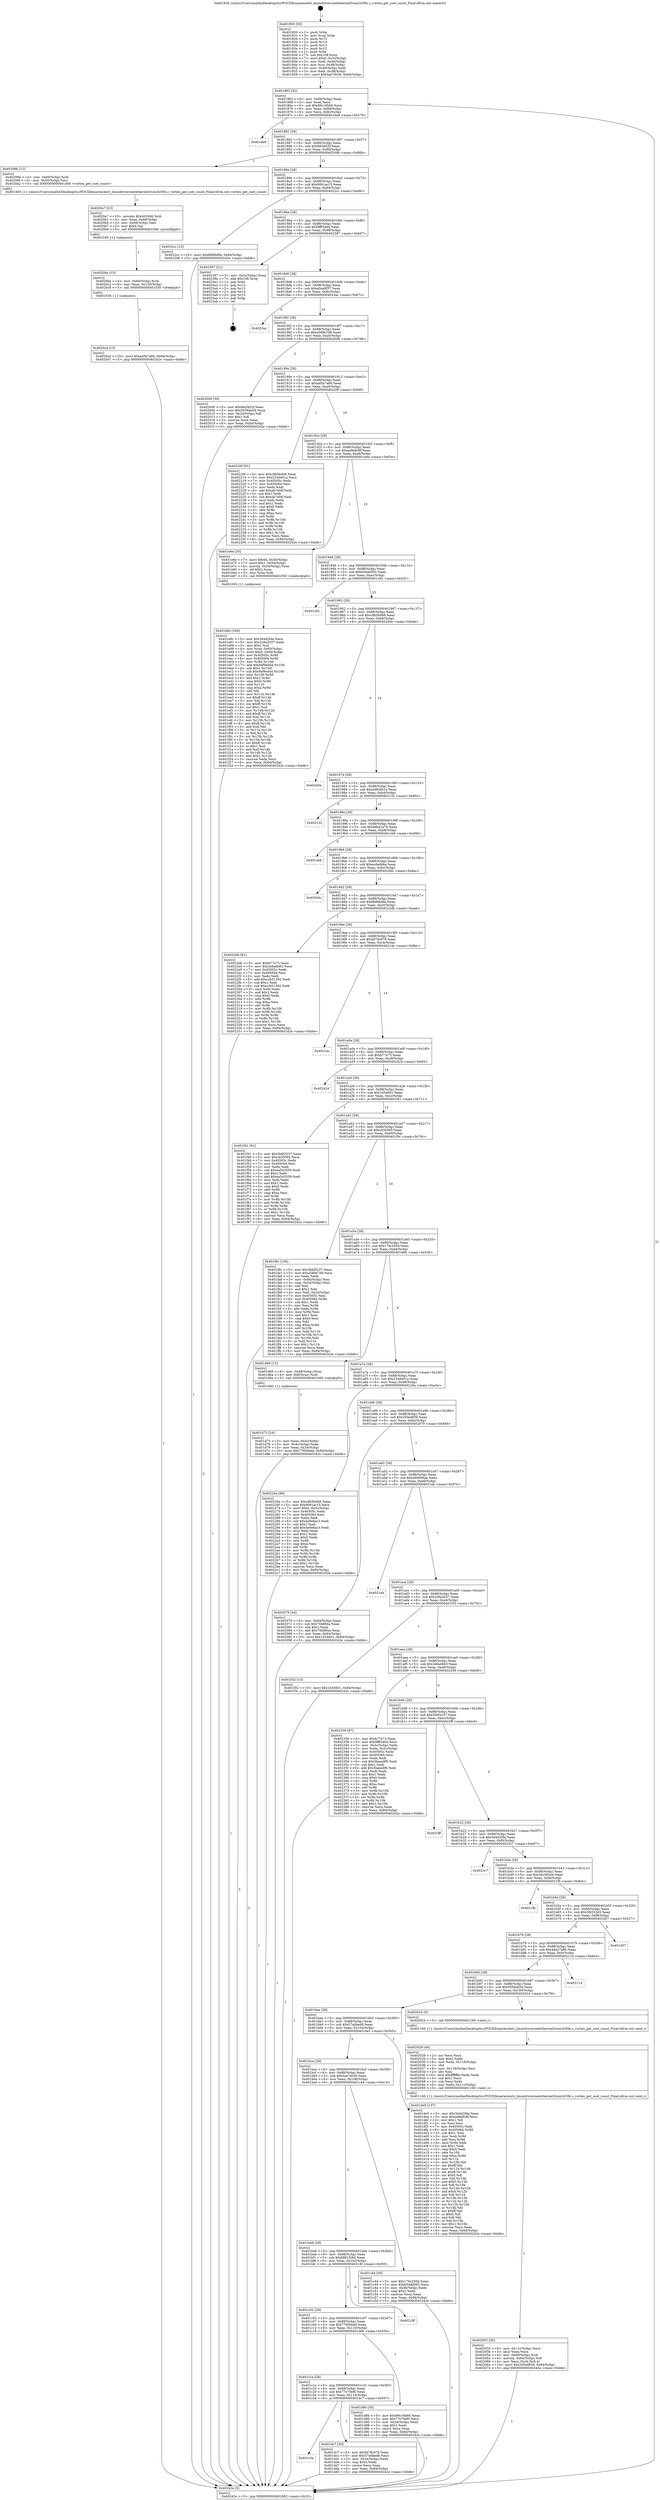digraph "0x401830" {
  label = "0x401830 (/mnt/c/Users/mathe/Desktop/tcc/POCII/binaries/extr_linuxdriversnetethernet3com3c59x.c_vortex_get_sset_count_Final-ollvm.out::main(0))"
  labelloc = "t"
  node[shape=record]

  Entry [label="",width=0.3,height=0.3,shape=circle,fillcolor=black,style=filled]
  "0x401862" [label="{
     0x401862 [32]\l
     | [instrs]\l
     &nbsp;&nbsp;0x401862 \<+6\>: mov -0x84(%rbp),%eax\l
     &nbsp;&nbsp;0x401868 \<+2\>: mov %eax,%ecx\l
     &nbsp;&nbsp;0x40186a \<+6\>: sub $0x89c16b66,%ecx\l
     &nbsp;&nbsp;0x401870 \<+6\>: mov %eax,-0x88(%rbp)\l
     &nbsp;&nbsp;0x401876 \<+6\>: mov %ecx,-0x8c(%rbp)\l
     &nbsp;&nbsp;0x40187c \<+6\>: je 0000000000401da9 \<main+0x579\>\l
  }"]
  "0x401da9" [label="{
     0x401da9\l
  }", style=dashed]
  "0x401882" [label="{
     0x401882 [28]\l
     | [instrs]\l
     &nbsp;&nbsp;0x401882 \<+5\>: jmp 0000000000401887 \<main+0x57\>\l
     &nbsp;&nbsp;0x401887 \<+6\>: mov -0x88(%rbp),%eax\l
     &nbsp;&nbsp;0x40188d \<+5\>: sub $0x8dcf452f,%eax\l
     &nbsp;&nbsp;0x401892 \<+6\>: mov %eax,-0x90(%rbp)\l
     &nbsp;&nbsp;0x401898 \<+6\>: je 000000000040209b \<main+0x86b\>\l
  }"]
  Exit [label="",width=0.3,height=0.3,shape=circle,fillcolor=black,style=filled,peripheries=2]
  "0x40209b" [label="{
     0x40209b [12]\l
     | [instrs]\l
     &nbsp;&nbsp;0x40209b \<+4\>: mov -0x60(%rbp),%rdi\l
     &nbsp;&nbsp;0x40209f \<+3\>: mov -0x50(%rbp),%esi\l
     &nbsp;&nbsp;0x4020a2 \<+5\>: call 0000000000401400 \<vortex_get_sset_count\>\l
     | [calls]\l
     &nbsp;&nbsp;0x401400 \{1\} (/mnt/c/Users/mathe/Desktop/tcc/POCII/binaries/extr_linuxdriversnetethernet3com3c59x.c_vortex_get_sset_count_Final-ollvm.out::vortex_get_sset_count)\l
  }"]
  "0x40189e" [label="{
     0x40189e [28]\l
     | [instrs]\l
     &nbsp;&nbsp;0x40189e \<+5\>: jmp 00000000004018a3 \<main+0x73\>\l
     &nbsp;&nbsp;0x4018a3 \<+6\>: mov -0x88(%rbp),%eax\l
     &nbsp;&nbsp;0x4018a9 \<+5\>: sub $0x9091ac15,%eax\l
     &nbsp;&nbsp;0x4018ae \<+6\>: mov %eax,-0x94(%rbp)\l
     &nbsp;&nbsp;0x4018b4 \<+6\>: je 00000000004022cc \<main+0xa9c\>\l
  }"]
  "0x4020cd" [label="{
     0x4020cd [15]\l
     | [instrs]\l
     &nbsp;&nbsp;0x4020cd \<+10\>: movl $0xad5b7a60,-0x84(%rbp)\l
     &nbsp;&nbsp;0x4020d7 \<+5\>: jmp 000000000040242e \<main+0xbfe\>\l
  }"]
  "0x4022cc" [label="{
     0x4022cc [15]\l
     | [instrs]\l
     &nbsp;&nbsp;0x4022cc \<+10\>: movl $0xfb88b8fa,-0x84(%rbp)\l
     &nbsp;&nbsp;0x4022d6 \<+5\>: jmp 000000000040242e \<main+0xbfe\>\l
  }"]
  "0x4018ba" [label="{
     0x4018ba [28]\l
     | [instrs]\l
     &nbsp;&nbsp;0x4018ba \<+5\>: jmp 00000000004018bf \<main+0x8f\>\l
     &nbsp;&nbsp;0x4018bf \<+6\>: mov -0x88(%rbp),%eax\l
     &nbsp;&nbsp;0x4018c5 \<+5\>: sub $0x9fff3494,%eax\l
     &nbsp;&nbsp;0x4018ca \<+6\>: mov %eax,-0x98(%rbp)\l
     &nbsp;&nbsp;0x4018d0 \<+6\>: je 0000000000402397 \<main+0xb67\>\l
  }"]
  "0x4020be" [label="{
     0x4020be [15]\l
     | [instrs]\l
     &nbsp;&nbsp;0x4020be \<+4\>: mov -0x60(%rbp),%rdi\l
     &nbsp;&nbsp;0x4020c2 \<+6\>: mov %eax,-0x120(%rbp)\l
     &nbsp;&nbsp;0x4020c8 \<+5\>: call 0000000000401030 \<free@plt\>\l
     | [calls]\l
     &nbsp;&nbsp;0x401030 \{1\} (unknown)\l
  }"]
  "0x402397" [label="{
     0x402397 [21]\l
     | [instrs]\l
     &nbsp;&nbsp;0x402397 \<+3\>: mov -0x2c(%rbp),%eax\l
     &nbsp;&nbsp;0x40239a \<+7\>: add $0x108,%rsp\l
     &nbsp;&nbsp;0x4023a1 \<+1\>: pop %rbx\l
     &nbsp;&nbsp;0x4023a2 \<+2\>: pop %r12\l
     &nbsp;&nbsp;0x4023a4 \<+2\>: pop %r13\l
     &nbsp;&nbsp;0x4023a6 \<+2\>: pop %r14\l
     &nbsp;&nbsp;0x4023a8 \<+2\>: pop %r15\l
     &nbsp;&nbsp;0x4023aa \<+1\>: pop %rbp\l
     &nbsp;&nbsp;0x4023ab \<+1\>: ret\l
  }"]
  "0x4018d6" [label="{
     0x4018d6 [28]\l
     | [instrs]\l
     &nbsp;&nbsp;0x4018d6 \<+5\>: jmp 00000000004018db \<main+0xab\>\l
     &nbsp;&nbsp;0x4018db \<+6\>: mov -0x88(%rbp),%eax\l
     &nbsp;&nbsp;0x4018e1 \<+5\>: sub $0xa0aa9f37,%eax\l
     &nbsp;&nbsp;0x4018e6 \<+6\>: mov %eax,-0x9c(%rbp)\l
     &nbsp;&nbsp;0x4018ec \<+6\>: je 00000000004023ac \<main+0xb7c\>\l
  }"]
  "0x4020a7" [label="{
     0x4020a7 [23]\l
     | [instrs]\l
     &nbsp;&nbsp;0x4020a7 \<+10\>: movabs $0x4030d6,%rdi\l
     &nbsp;&nbsp;0x4020b1 \<+3\>: mov %eax,-0x68(%rbp)\l
     &nbsp;&nbsp;0x4020b4 \<+3\>: mov -0x68(%rbp),%esi\l
     &nbsp;&nbsp;0x4020b7 \<+2\>: mov $0x0,%al\l
     &nbsp;&nbsp;0x4020b9 \<+5\>: call 0000000000401040 \<printf@plt\>\l
     | [calls]\l
     &nbsp;&nbsp;0x401040 \{1\} (unknown)\l
  }"]
  "0x4023ac" [label="{
     0x4023ac\l
  }", style=dashed]
  "0x4018f2" [label="{
     0x4018f2 [28]\l
     | [instrs]\l
     &nbsp;&nbsp;0x4018f2 \<+5\>: jmp 00000000004018f7 \<main+0xc7\>\l
     &nbsp;&nbsp;0x4018f7 \<+6\>: mov -0x88(%rbp),%eax\l
     &nbsp;&nbsp;0x4018fd \<+5\>: sub $0xa589e7d8,%eax\l
     &nbsp;&nbsp;0x401902 \<+6\>: mov %eax,-0xa0(%rbp)\l
     &nbsp;&nbsp;0x401908 \<+6\>: je 0000000000402006 \<main+0x7d6\>\l
  }"]
  "0x402055" [label="{
     0x402055 [36]\l
     | [instrs]\l
     &nbsp;&nbsp;0x402055 \<+6\>: mov -0x11c(%rbp),%ecx\l
     &nbsp;&nbsp;0x40205b \<+3\>: imul %eax,%ecx\l
     &nbsp;&nbsp;0x40205e \<+4\>: mov -0x60(%rbp),%rdi\l
     &nbsp;&nbsp;0x402062 \<+4\>: movslq -0x64(%rbp),%r8\l
     &nbsp;&nbsp;0x402066 \<+4\>: mov %ecx,(%rdi,%r8,4)\l
     &nbsp;&nbsp;0x40206a \<+10\>: movl $0x250ed839,-0x84(%rbp)\l
     &nbsp;&nbsp;0x402074 \<+5\>: jmp 000000000040242e \<main+0xbfe\>\l
  }"]
  "0x402006" [label="{
     0x402006 [30]\l
     | [instrs]\l
     &nbsp;&nbsp;0x402006 \<+5\>: mov $0x8dcf452f,%eax\l
     &nbsp;&nbsp;0x40200b \<+5\>: mov $0x5056ab54,%ecx\l
     &nbsp;&nbsp;0x402010 \<+3\>: mov -0x2d(%rbp),%dl\l
     &nbsp;&nbsp;0x402013 \<+3\>: test $0x1,%dl\l
     &nbsp;&nbsp;0x402016 \<+3\>: cmovne %ecx,%eax\l
     &nbsp;&nbsp;0x402019 \<+6\>: mov %eax,-0x84(%rbp)\l
     &nbsp;&nbsp;0x40201f \<+5\>: jmp 000000000040242e \<main+0xbfe\>\l
  }"]
  "0x40190e" [label="{
     0x40190e [28]\l
     | [instrs]\l
     &nbsp;&nbsp;0x40190e \<+5\>: jmp 0000000000401913 \<main+0xe3\>\l
     &nbsp;&nbsp;0x401913 \<+6\>: mov -0x88(%rbp),%eax\l
     &nbsp;&nbsp;0x401919 \<+5\>: sub $0xad5b7a60,%eax\l
     &nbsp;&nbsp;0x40191e \<+6\>: mov %eax,-0xa4(%rbp)\l
     &nbsp;&nbsp;0x401924 \<+6\>: je 000000000040220f \<main+0x9df\>\l
  }"]
  "0x402029" [label="{
     0x402029 [44]\l
     | [instrs]\l
     &nbsp;&nbsp;0x402029 \<+2\>: xor %ecx,%ecx\l
     &nbsp;&nbsp;0x40202b \<+5\>: mov $0x2,%edx\l
     &nbsp;&nbsp;0x402030 \<+6\>: mov %edx,-0x118(%rbp)\l
     &nbsp;&nbsp;0x402036 \<+1\>: cltd\l
     &nbsp;&nbsp;0x402037 \<+6\>: mov -0x118(%rbp),%esi\l
     &nbsp;&nbsp;0x40203d \<+2\>: idiv %esi\l
     &nbsp;&nbsp;0x40203f \<+6\>: imul $0xfffffffe,%edx,%edx\l
     &nbsp;&nbsp;0x402045 \<+3\>: sub $0x1,%ecx\l
     &nbsp;&nbsp;0x402048 \<+2\>: sub %ecx,%edx\l
     &nbsp;&nbsp;0x40204a \<+6\>: mov %edx,-0x11c(%rbp)\l
     &nbsp;&nbsp;0x402050 \<+5\>: call 0000000000401160 \<next_i\>\l
     | [calls]\l
     &nbsp;&nbsp;0x401160 \{1\} (/mnt/c/Users/mathe/Desktop/tcc/POCII/binaries/extr_linuxdriversnetethernet3com3c59x.c_vortex_get_sset_count_Final-ollvm.out::next_i)\l
  }"]
  "0x40220f" [label="{
     0x40220f [91]\l
     | [instrs]\l
     &nbsp;&nbsp;0x40220f \<+5\>: mov $0xc8b5b4b6,%eax\l
     &nbsp;&nbsp;0x402214 \<+5\>: mov $0x233d401a,%ecx\l
     &nbsp;&nbsp;0x402219 \<+7\>: mov 0x40505c,%edx\l
     &nbsp;&nbsp;0x402220 \<+7\>: mov 0x405064,%esi\l
     &nbsp;&nbsp;0x402227 \<+2\>: mov %edx,%edi\l
     &nbsp;&nbsp;0x402229 \<+6\>: add $0xab74f4f,%edi\l
     &nbsp;&nbsp;0x40222f \<+3\>: sub $0x1,%edi\l
     &nbsp;&nbsp;0x402232 \<+6\>: sub $0xab74f4f,%edi\l
     &nbsp;&nbsp;0x402238 \<+3\>: imul %edi,%edx\l
     &nbsp;&nbsp;0x40223b \<+3\>: and $0x1,%edx\l
     &nbsp;&nbsp;0x40223e \<+3\>: cmp $0x0,%edx\l
     &nbsp;&nbsp;0x402241 \<+4\>: sete %r8b\l
     &nbsp;&nbsp;0x402245 \<+3\>: cmp $0xa,%esi\l
     &nbsp;&nbsp;0x402248 \<+4\>: setl %r9b\l
     &nbsp;&nbsp;0x40224c \<+3\>: mov %r8b,%r10b\l
     &nbsp;&nbsp;0x40224f \<+3\>: and %r9b,%r10b\l
     &nbsp;&nbsp;0x402252 \<+3\>: xor %r9b,%r8b\l
     &nbsp;&nbsp;0x402255 \<+3\>: or %r8b,%r10b\l
     &nbsp;&nbsp;0x402258 \<+4\>: test $0x1,%r10b\l
     &nbsp;&nbsp;0x40225c \<+3\>: cmovne %ecx,%eax\l
     &nbsp;&nbsp;0x40225f \<+6\>: mov %eax,-0x84(%rbp)\l
     &nbsp;&nbsp;0x402265 \<+5\>: jmp 000000000040242e \<main+0xbfe\>\l
  }"]
  "0x40192a" [label="{
     0x40192a [28]\l
     | [instrs]\l
     &nbsp;&nbsp;0x40192a \<+5\>: jmp 000000000040192f \<main+0xff\>\l
     &nbsp;&nbsp;0x40192f \<+6\>: mov -0x88(%rbp),%eax\l
     &nbsp;&nbsp;0x401935 \<+5\>: sub $0xae8e8c9f,%eax\l
     &nbsp;&nbsp;0x40193a \<+6\>: mov %eax,-0xa8(%rbp)\l
     &nbsp;&nbsp;0x401940 \<+6\>: je 0000000000401e6e \<main+0x63e\>\l
  }"]
  "0x401e8c" [label="{
     0x401e8c [166]\l
     | [instrs]\l
     &nbsp;&nbsp;0x401e8c \<+5\>: mov $0x3d4d2fda,%ecx\l
     &nbsp;&nbsp;0x401e91 \<+5\>: mov $0x2c8a2037,%edx\l
     &nbsp;&nbsp;0x401e96 \<+3\>: mov $0x1,%sil\l
     &nbsp;&nbsp;0x401e99 \<+4\>: mov %rax,-0x60(%rbp)\l
     &nbsp;&nbsp;0x401e9d \<+7\>: movl $0x0,-0x64(%rbp)\l
     &nbsp;&nbsp;0x401ea4 \<+8\>: mov 0x40505c,%r8d\l
     &nbsp;&nbsp;0x401eac \<+8\>: mov 0x405064,%r9d\l
     &nbsp;&nbsp;0x401eb4 \<+3\>: mov %r8d,%r10d\l
     &nbsp;&nbsp;0x401eb7 \<+7\>: add $0x9af9ed4d,%r10d\l
     &nbsp;&nbsp;0x401ebe \<+4\>: sub $0x1,%r10d\l
     &nbsp;&nbsp;0x401ec2 \<+7\>: sub $0x9af9ed4d,%r10d\l
     &nbsp;&nbsp;0x401ec9 \<+4\>: imul %r10d,%r8d\l
     &nbsp;&nbsp;0x401ecd \<+4\>: and $0x1,%r8d\l
     &nbsp;&nbsp;0x401ed1 \<+4\>: cmp $0x0,%r8d\l
     &nbsp;&nbsp;0x401ed5 \<+4\>: sete %r11b\l
     &nbsp;&nbsp;0x401ed9 \<+4\>: cmp $0xa,%r9d\l
     &nbsp;&nbsp;0x401edd \<+3\>: setl %bl\l
     &nbsp;&nbsp;0x401ee0 \<+3\>: mov %r11b,%r14b\l
     &nbsp;&nbsp;0x401ee3 \<+4\>: xor $0xff,%r14b\l
     &nbsp;&nbsp;0x401ee7 \<+3\>: mov %bl,%r15b\l
     &nbsp;&nbsp;0x401eea \<+4\>: xor $0xff,%r15b\l
     &nbsp;&nbsp;0x401eee \<+4\>: xor $0x1,%sil\l
     &nbsp;&nbsp;0x401ef2 \<+3\>: mov %r14b,%r12b\l
     &nbsp;&nbsp;0x401ef5 \<+4\>: and $0xff,%r12b\l
     &nbsp;&nbsp;0x401ef9 \<+3\>: and %sil,%r11b\l
     &nbsp;&nbsp;0x401efc \<+3\>: mov %r15b,%r13b\l
     &nbsp;&nbsp;0x401eff \<+4\>: and $0xff,%r13b\l
     &nbsp;&nbsp;0x401f03 \<+3\>: and %sil,%bl\l
     &nbsp;&nbsp;0x401f06 \<+3\>: or %r11b,%r12b\l
     &nbsp;&nbsp;0x401f09 \<+3\>: or %bl,%r13b\l
     &nbsp;&nbsp;0x401f0c \<+3\>: xor %r13b,%r12b\l
     &nbsp;&nbsp;0x401f0f \<+3\>: or %r15b,%r14b\l
     &nbsp;&nbsp;0x401f12 \<+4\>: xor $0xff,%r14b\l
     &nbsp;&nbsp;0x401f16 \<+4\>: or $0x1,%sil\l
     &nbsp;&nbsp;0x401f1a \<+3\>: and %sil,%r14b\l
     &nbsp;&nbsp;0x401f1d \<+3\>: or %r14b,%r12b\l
     &nbsp;&nbsp;0x401f20 \<+4\>: test $0x1,%r12b\l
     &nbsp;&nbsp;0x401f24 \<+3\>: cmovne %edx,%ecx\l
     &nbsp;&nbsp;0x401f27 \<+6\>: mov %ecx,-0x84(%rbp)\l
     &nbsp;&nbsp;0x401f2d \<+5\>: jmp 000000000040242e \<main+0xbfe\>\l
  }"]
  "0x401e6e" [label="{
     0x401e6e [30]\l
     | [instrs]\l
     &nbsp;&nbsp;0x401e6e \<+7\>: movl $0x64,-0x50(%rbp)\l
     &nbsp;&nbsp;0x401e75 \<+7\>: movl $0x1,-0x54(%rbp)\l
     &nbsp;&nbsp;0x401e7c \<+4\>: movslq -0x54(%rbp),%rax\l
     &nbsp;&nbsp;0x401e80 \<+4\>: shl $0x2,%rax\l
     &nbsp;&nbsp;0x401e84 \<+3\>: mov %rax,%rdi\l
     &nbsp;&nbsp;0x401e87 \<+5\>: call 0000000000401050 \<malloc@plt\>\l
     | [calls]\l
     &nbsp;&nbsp;0x401050 \{1\} (unknown)\l
  }"]
  "0x401946" [label="{
     0x401946 [28]\l
     | [instrs]\l
     &nbsp;&nbsp;0x401946 \<+5\>: jmp 000000000040194b \<main+0x11b\>\l
     &nbsp;&nbsp;0x40194b \<+6\>: mov -0x88(%rbp),%eax\l
     &nbsp;&nbsp;0x401951 \<+5\>: sub $0xb54dd502,%eax\l
     &nbsp;&nbsp;0x401956 \<+6\>: mov %eax,-0xac(%rbp)\l
     &nbsp;&nbsp;0x40195c \<+6\>: je 0000000000401c62 \<main+0x432\>\l
  }"]
  "0x401c3a" [label="{
     0x401c3a\l
  }", style=dashed]
  "0x401c62" [label="{
     0x401c62\l
  }", style=dashed]
  "0x401962" [label="{
     0x401962 [28]\l
     | [instrs]\l
     &nbsp;&nbsp;0x401962 \<+5\>: jmp 0000000000401967 \<main+0x137\>\l
     &nbsp;&nbsp;0x401967 \<+6\>: mov -0x88(%rbp),%eax\l
     &nbsp;&nbsp;0x40196d \<+5\>: sub $0xc8b5b4b6,%eax\l
     &nbsp;&nbsp;0x401972 \<+6\>: mov %eax,-0xb0(%rbp)\l
     &nbsp;&nbsp;0x401978 \<+6\>: je 000000000040240e \<main+0xbde\>\l
  }"]
  "0x401dc7" [label="{
     0x401dc7 [30]\l
     | [instrs]\l
     &nbsp;&nbsp;0x401dc7 \<+5\>: mov $0xfd78c979,%eax\l
     &nbsp;&nbsp;0x401dcc \<+5\>: mov $0x57a0bed6,%ecx\l
     &nbsp;&nbsp;0x401dd1 \<+3\>: mov -0x34(%rbp),%edx\l
     &nbsp;&nbsp;0x401dd4 \<+3\>: cmp $0x0,%edx\l
     &nbsp;&nbsp;0x401dd7 \<+3\>: cmove %ecx,%eax\l
     &nbsp;&nbsp;0x401dda \<+6\>: mov %eax,-0x84(%rbp)\l
     &nbsp;&nbsp;0x401de0 \<+5\>: jmp 000000000040242e \<main+0xbfe\>\l
  }"]
  "0x40240e" [label="{
     0x40240e\l
  }", style=dashed]
  "0x40197e" [label="{
     0x40197e [28]\l
     | [instrs]\l
     &nbsp;&nbsp;0x40197e \<+5\>: jmp 0000000000401983 \<main+0x153\>\l
     &nbsp;&nbsp;0x401983 \<+6\>: mov -0x88(%rbp),%eax\l
     &nbsp;&nbsp;0x401989 \<+5\>: sub $0xd48c8b1e,%eax\l
     &nbsp;&nbsp;0x40198e \<+6\>: mov %eax,-0xb4(%rbp)\l
     &nbsp;&nbsp;0x401994 \<+6\>: je 0000000000402132 \<main+0x902\>\l
  }"]
  "0x401c1e" [label="{
     0x401c1e [28]\l
     | [instrs]\l
     &nbsp;&nbsp;0x401c1e \<+5\>: jmp 0000000000401c23 \<main+0x3f3\>\l
     &nbsp;&nbsp;0x401c23 \<+6\>: mov -0x88(%rbp),%eax\l
     &nbsp;&nbsp;0x401c29 \<+5\>: sub $0x77e70ef0,%eax\l
     &nbsp;&nbsp;0x401c2e \<+6\>: mov %eax,-0x114(%rbp)\l
     &nbsp;&nbsp;0x401c34 \<+6\>: je 0000000000401dc7 \<main+0x597\>\l
  }"]
  "0x402132" [label="{
     0x402132\l
  }", style=dashed]
  "0x40199a" [label="{
     0x40199a [28]\l
     | [instrs]\l
     &nbsp;&nbsp;0x40199a \<+5\>: jmp 000000000040199f \<main+0x16f\>\l
     &nbsp;&nbsp;0x40199f \<+6\>: mov -0x88(%rbp),%eax\l
     &nbsp;&nbsp;0x4019a5 \<+5\>: sub $0xe9ba1a76,%eax\l
     &nbsp;&nbsp;0x4019aa \<+6\>: mov %eax,-0xb8(%rbp)\l
     &nbsp;&nbsp;0x4019b0 \<+6\>: je 0000000000401cb8 \<main+0x488\>\l
  }"]
  "0x401d8b" [label="{
     0x401d8b [30]\l
     | [instrs]\l
     &nbsp;&nbsp;0x401d8b \<+5\>: mov $0x89c16b66,%eax\l
     &nbsp;&nbsp;0x401d90 \<+5\>: mov $0x77e70ef0,%ecx\l
     &nbsp;&nbsp;0x401d95 \<+3\>: mov -0x34(%rbp),%edx\l
     &nbsp;&nbsp;0x401d98 \<+3\>: cmp $0x1,%edx\l
     &nbsp;&nbsp;0x401d9b \<+3\>: cmovl %ecx,%eax\l
     &nbsp;&nbsp;0x401d9e \<+6\>: mov %eax,-0x84(%rbp)\l
     &nbsp;&nbsp;0x401da4 \<+5\>: jmp 000000000040242e \<main+0xbfe\>\l
  }"]
  "0x401cb8" [label="{
     0x401cb8\l
  }", style=dashed]
  "0x4019b6" [label="{
     0x4019b6 [28]\l
     | [instrs]\l
     &nbsp;&nbsp;0x4019b6 \<+5\>: jmp 00000000004019bb \<main+0x18b\>\l
     &nbsp;&nbsp;0x4019bb \<+6\>: mov -0x88(%rbp),%eax\l
     &nbsp;&nbsp;0x4019c1 \<+5\>: sub $0xecdedb6a,%eax\l
     &nbsp;&nbsp;0x4019c6 \<+6\>: mov %eax,-0xbc(%rbp)\l
     &nbsp;&nbsp;0x4019cc \<+6\>: je 00000000004020dc \<main+0x8ac\>\l
  }"]
  "0x401c02" [label="{
     0x401c02 [28]\l
     | [instrs]\l
     &nbsp;&nbsp;0x401c02 \<+5\>: jmp 0000000000401c07 \<main+0x3d7\>\l
     &nbsp;&nbsp;0x401c07 \<+6\>: mov -0x88(%rbp),%eax\l
     &nbsp;&nbsp;0x401c0d \<+5\>: sub $0x7790bbed,%eax\l
     &nbsp;&nbsp;0x401c12 \<+6\>: mov %eax,-0x110(%rbp)\l
     &nbsp;&nbsp;0x401c18 \<+6\>: je 0000000000401d8b \<main+0x55b\>\l
  }"]
  "0x4020dc" [label="{
     0x4020dc\l
  }", style=dashed]
  "0x4019d2" [label="{
     0x4019d2 [28]\l
     | [instrs]\l
     &nbsp;&nbsp;0x4019d2 \<+5\>: jmp 00000000004019d7 \<main+0x1a7\>\l
     &nbsp;&nbsp;0x4019d7 \<+6\>: mov -0x88(%rbp),%eax\l
     &nbsp;&nbsp;0x4019dd \<+5\>: sub $0xfb88b8fa,%eax\l
     &nbsp;&nbsp;0x4019e2 \<+6\>: mov %eax,-0xc0(%rbp)\l
     &nbsp;&nbsp;0x4019e8 \<+6\>: je 00000000004022db \<main+0xaab\>\l
  }"]
  "0x40218f" [label="{
     0x40218f\l
  }", style=dashed]
  "0x4022db" [label="{
     0x4022db [91]\l
     | [instrs]\l
     &nbsp;&nbsp;0x4022db \<+5\>: mov $0xb77e73,%eax\l
     &nbsp;&nbsp;0x4022e0 \<+5\>: mov $0x2e8adb63,%ecx\l
     &nbsp;&nbsp;0x4022e5 \<+7\>: mov 0x40505c,%edx\l
     &nbsp;&nbsp;0x4022ec \<+7\>: mov 0x405064,%esi\l
     &nbsp;&nbsp;0x4022f3 \<+2\>: mov %edx,%edi\l
     &nbsp;&nbsp;0x4022f5 \<+6\>: add $0xccb51392,%edi\l
     &nbsp;&nbsp;0x4022fb \<+3\>: sub $0x1,%edi\l
     &nbsp;&nbsp;0x4022fe \<+6\>: sub $0xccb51392,%edi\l
     &nbsp;&nbsp;0x402304 \<+3\>: imul %edi,%edx\l
     &nbsp;&nbsp;0x402307 \<+3\>: and $0x1,%edx\l
     &nbsp;&nbsp;0x40230a \<+3\>: cmp $0x0,%edx\l
     &nbsp;&nbsp;0x40230d \<+4\>: sete %r8b\l
     &nbsp;&nbsp;0x402311 \<+3\>: cmp $0xa,%esi\l
     &nbsp;&nbsp;0x402314 \<+4\>: setl %r9b\l
     &nbsp;&nbsp;0x402318 \<+3\>: mov %r8b,%r10b\l
     &nbsp;&nbsp;0x40231b \<+3\>: and %r9b,%r10b\l
     &nbsp;&nbsp;0x40231e \<+3\>: xor %r9b,%r8b\l
     &nbsp;&nbsp;0x402321 \<+3\>: or %r8b,%r10b\l
     &nbsp;&nbsp;0x402324 \<+4\>: test $0x1,%r10b\l
     &nbsp;&nbsp;0x402328 \<+3\>: cmovne %ecx,%eax\l
     &nbsp;&nbsp;0x40232b \<+6\>: mov %eax,-0x84(%rbp)\l
     &nbsp;&nbsp;0x402331 \<+5\>: jmp 000000000040242e \<main+0xbfe\>\l
  }"]
  "0x4019ee" [label="{
     0x4019ee [28]\l
     | [instrs]\l
     &nbsp;&nbsp;0x4019ee \<+5\>: jmp 00000000004019f3 \<main+0x1c3\>\l
     &nbsp;&nbsp;0x4019f3 \<+6\>: mov -0x88(%rbp),%eax\l
     &nbsp;&nbsp;0x4019f9 \<+5\>: sub $0xfd78c979,%eax\l
     &nbsp;&nbsp;0x4019fe \<+6\>: mov %eax,-0xc4(%rbp)\l
     &nbsp;&nbsp;0x401a04 \<+6\>: je 00000000004021ec \<main+0x9bc\>\l
  }"]
  "0x401d73" [label="{
     0x401d73 [24]\l
     | [instrs]\l
     &nbsp;&nbsp;0x401d73 \<+3\>: mov %eax,-0x4c(%rbp)\l
     &nbsp;&nbsp;0x401d76 \<+3\>: mov -0x4c(%rbp),%eax\l
     &nbsp;&nbsp;0x401d79 \<+3\>: mov %eax,-0x34(%rbp)\l
     &nbsp;&nbsp;0x401d7c \<+10\>: movl $0x7790bbed,-0x84(%rbp)\l
     &nbsp;&nbsp;0x401d86 \<+5\>: jmp 000000000040242e \<main+0xbfe\>\l
  }"]
  "0x4021ec" [label="{
     0x4021ec\l
  }", style=dashed]
  "0x401a0a" [label="{
     0x401a0a [28]\l
     | [instrs]\l
     &nbsp;&nbsp;0x401a0a \<+5\>: jmp 0000000000401a0f \<main+0x1df\>\l
     &nbsp;&nbsp;0x401a0f \<+6\>: mov -0x88(%rbp),%eax\l
     &nbsp;&nbsp;0x401a15 \<+5\>: sub $0xb77e73,%eax\l
     &nbsp;&nbsp;0x401a1a \<+6\>: mov %eax,-0xc8(%rbp)\l
     &nbsp;&nbsp;0x401a20 \<+6\>: je 0000000000402424 \<main+0xbf4\>\l
  }"]
  "0x401830" [label="{
     0x401830 [50]\l
     | [instrs]\l
     &nbsp;&nbsp;0x401830 \<+1\>: push %rbp\l
     &nbsp;&nbsp;0x401831 \<+3\>: mov %rsp,%rbp\l
     &nbsp;&nbsp;0x401834 \<+2\>: push %r15\l
     &nbsp;&nbsp;0x401836 \<+2\>: push %r14\l
     &nbsp;&nbsp;0x401838 \<+2\>: push %r13\l
     &nbsp;&nbsp;0x40183a \<+2\>: push %r12\l
     &nbsp;&nbsp;0x40183c \<+1\>: push %rbx\l
     &nbsp;&nbsp;0x40183d \<+7\>: sub $0x108,%rsp\l
     &nbsp;&nbsp;0x401844 \<+7\>: movl $0x0,-0x3c(%rbp)\l
     &nbsp;&nbsp;0x40184b \<+3\>: mov %edi,-0x40(%rbp)\l
     &nbsp;&nbsp;0x40184e \<+4\>: mov %rsi,-0x48(%rbp)\l
     &nbsp;&nbsp;0x401852 \<+3\>: mov -0x40(%rbp),%edi\l
     &nbsp;&nbsp;0x401855 \<+3\>: mov %edi,-0x38(%rbp)\l
     &nbsp;&nbsp;0x401858 \<+10\>: movl $0x5ae7dc56,-0x84(%rbp)\l
  }"]
  "0x402424" [label="{
     0x402424\l
  }", style=dashed]
  "0x401a26" [label="{
     0x401a26 [28]\l
     | [instrs]\l
     &nbsp;&nbsp;0x401a26 \<+5\>: jmp 0000000000401a2b \<main+0x1fb\>\l
     &nbsp;&nbsp;0x401a2b \<+6\>: mov -0x88(%rbp),%eax\l
     &nbsp;&nbsp;0x401a31 \<+5\>: sub $0x1d34601,%eax\l
     &nbsp;&nbsp;0x401a36 \<+6\>: mov %eax,-0xcc(%rbp)\l
     &nbsp;&nbsp;0x401a3c \<+6\>: je 0000000000401f41 \<main+0x711\>\l
  }"]
  "0x40242e" [label="{
     0x40242e [5]\l
     | [instrs]\l
     &nbsp;&nbsp;0x40242e \<+5\>: jmp 0000000000401862 \<main+0x32\>\l
  }"]
  "0x401f41" [label="{
     0x401f41 [91]\l
     | [instrs]\l
     &nbsp;&nbsp;0x401f41 \<+5\>: mov $0x3bbf3237,%eax\l
     &nbsp;&nbsp;0x401f46 \<+5\>: mov $0xcb30565,%ecx\l
     &nbsp;&nbsp;0x401f4b \<+7\>: mov 0x40505c,%edx\l
     &nbsp;&nbsp;0x401f52 \<+7\>: mov 0x405064,%esi\l
     &nbsp;&nbsp;0x401f59 \<+2\>: mov %edx,%edi\l
     &nbsp;&nbsp;0x401f5b \<+6\>: sub $0xea543559,%edi\l
     &nbsp;&nbsp;0x401f61 \<+3\>: sub $0x1,%edi\l
     &nbsp;&nbsp;0x401f64 \<+6\>: add $0xea543559,%edi\l
     &nbsp;&nbsp;0x401f6a \<+3\>: imul %edi,%edx\l
     &nbsp;&nbsp;0x401f6d \<+3\>: and $0x1,%edx\l
     &nbsp;&nbsp;0x401f70 \<+3\>: cmp $0x0,%edx\l
     &nbsp;&nbsp;0x401f73 \<+4\>: sete %r8b\l
     &nbsp;&nbsp;0x401f77 \<+3\>: cmp $0xa,%esi\l
     &nbsp;&nbsp;0x401f7a \<+4\>: setl %r9b\l
     &nbsp;&nbsp;0x401f7e \<+3\>: mov %r8b,%r10b\l
     &nbsp;&nbsp;0x401f81 \<+3\>: and %r9b,%r10b\l
     &nbsp;&nbsp;0x401f84 \<+3\>: xor %r9b,%r8b\l
     &nbsp;&nbsp;0x401f87 \<+3\>: or %r8b,%r10b\l
     &nbsp;&nbsp;0x401f8a \<+4\>: test $0x1,%r10b\l
     &nbsp;&nbsp;0x401f8e \<+3\>: cmovne %ecx,%eax\l
     &nbsp;&nbsp;0x401f91 \<+6\>: mov %eax,-0x84(%rbp)\l
     &nbsp;&nbsp;0x401f97 \<+5\>: jmp 000000000040242e \<main+0xbfe\>\l
  }"]
  "0x401a42" [label="{
     0x401a42 [28]\l
     | [instrs]\l
     &nbsp;&nbsp;0x401a42 \<+5\>: jmp 0000000000401a47 \<main+0x217\>\l
     &nbsp;&nbsp;0x401a47 \<+6\>: mov -0x88(%rbp),%eax\l
     &nbsp;&nbsp;0x401a4d \<+5\>: sub $0xcb30565,%eax\l
     &nbsp;&nbsp;0x401a52 \<+6\>: mov %eax,-0xd0(%rbp)\l
     &nbsp;&nbsp;0x401a58 \<+6\>: je 0000000000401f9c \<main+0x76c\>\l
  }"]
  "0x401be6" [label="{
     0x401be6 [28]\l
     | [instrs]\l
     &nbsp;&nbsp;0x401be6 \<+5\>: jmp 0000000000401beb \<main+0x3bb\>\l
     &nbsp;&nbsp;0x401beb \<+6\>: mov -0x88(%rbp),%eax\l
     &nbsp;&nbsp;0x401bf1 \<+5\>: sub $0x6861f26d,%eax\l
     &nbsp;&nbsp;0x401bf6 \<+6\>: mov %eax,-0x10c(%rbp)\l
     &nbsp;&nbsp;0x401bfc \<+6\>: je 000000000040218f \<main+0x95f\>\l
  }"]
  "0x401f9c" [label="{
     0x401f9c [106]\l
     | [instrs]\l
     &nbsp;&nbsp;0x401f9c \<+5\>: mov $0x3bbf3237,%eax\l
     &nbsp;&nbsp;0x401fa1 \<+5\>: mov $0xa589e7d8,%ecx\l
     &nbsp;&nbsp;0x401fa6 \<+2\>: xor %edx,%edx\l
     &nbsp;&nbsp;0x401fa8 \<+3\>: mov -0x64(%rbp),%esi\l
     &nbsp;&nbsp;0x401fab \<+3\>: cmp -0x54(%rbp),%esi\l
     &nbsp;&nbsp;0x401fae \<+4\>: setl %dil\l
     &nbsp;&nbsp;0x401fb2 \<+4\>: and $0x1,%dil\l
     &nbsp;&nbsp;0x401fb6 \<+4\>: mov %dil,-0x2d(%rbp)\l
     &nbsp;&nbsp;0x401fba \<+7\>: mov 0x40505c,%esi\l
     &nbsp;&nbsp;0x401fc1 \<+8\>: mov 0x405064,%r8d\l
     &nbsp;&nbsp;0x401fc9 \<+3\>: sub $0x1,%edx\l
     &nbsp;&nbsp;0x401fcc \<+3\>: mov %esi,%r9d\l
     &nbsp;&nbsp;0x401fcf \<+3\>: add %edx,%r9d\l
     &nbsp;&nbsp;0x401fd2 \<+4\>: imul %r9d,%esi\l
     &nbsp;&nbsp;0x401fd6 \<+3\>: and $0x1,%esi\l
     &nbsp;&nbsp;0x401fd9 \<+3\>: cmp $0x0,%esi\l
     &nbsp;&nbsp;0x401fdc \<+4\>: sete %dil\l
     &nbsp;&nbsp;0x401fe0 \<+4\>: cmp $0xa,%r8d\l
     &nbsp;&nbsp;0x401fe4 \<+4\>: setl %r10b\l
     &nbsp;&nbsp;0x401fe8 \<+3\>: mov %dil,%r11b\l
     &nbsp;&nbsp;0x401feb \<+3\>: and %r10b,%r11b\l
     &nbsp;&nbsp;0x401fee \<+3\>: xor %r10b,%dil\l
     &nbsp;&nbsp;0x401ff1 \<+3\>: or %dil,%r11b\l
     &nbsp;&nbsp;0x401ff4 \<+4\>: test $0x1,%r11b\l
     &nbsp;&nbsp;0x401ff8 \<+3\>: cmovne %ecx,%eax\l
     &nbsp;&nbsp;0x401ffb \<+6\>: mov %eax,-0x84(%rbp)\l
     &nbsp;&nbsp;0x402001 \<+5\>: jmp 000000000040242e \<main+0xbfe\>\l
  }"]
  "0x401a5e" [label="{
     0x401a5e [28]\l
     | [instrs]\l
     &nbsp;&nbsp;0x401a5e \<+5\>: jmp 0000000000401a63 \<main+0x233\>\l
     &nbsp;&nbsp;0x401a63 \<+6\>: mov -0x88(%rbp),%eax\l
     &nbsp;&nbsp;0x401a69 \<+5\>: sub $0x176c2504,%eax\l
     &nbsp;&nbsp;0x401a6e \<+6\>: mov %eax,-0xd4(%rbp)\l
     &nbsp;&nbsp;0x401a74 \<+6\>: je 0000000000401d66 \<main+0x536\>\l
  }"]
  "0x401c44" [label="{
     0x401c44 [30]\l
     | [instrs]\l
     &nbsp;&nbsp;0x401c44 \<+5\>: mov $0x176c2504,%eax\l
     &nbsp;&nbsp;0x401c49 \<+5\>: mov $0xb54dd502,%ecx\l
     &nbsp;&nbsp;0x401c4e \<+3\>: mov -0x38(%rbp),%edx\l
     &nbsp;&nbsp;0x401c51 \<+3\>: cmp $0x2,%edx\l
     &nbsp;&nbsp;0x401c54 \<+3\>: cmovne %ecx,%eax\l
     &nbsp;&nbsp;0x401c57 \<+6\>: mov %eax,-0x84(%rbp)\l
     &nbsp;&nbsp;0x401c5d \<+5\>: jmp 000000000040242e \<main+0xbfe\>\l
  }"]
  "0x401d66" [label="{
     0x401d66 [13]\l
     | [instrs]\l
     &nbsp;&nbsp;0x401d66 \<+4\>: mov -0x48(%rbp),%rax\l
     &nbsp;&nbsp;0x401d6a \<+4\>: mov 0x8(%rax),%rdi\l
     &nbsp;&nbsp;0x401d6e \<+5\>: call 0000000000401060 \<atoi@plt\>\l
     | [calls]\l
     &nbsp;&nbsp;0x401060 \{1\} (unknown)\l
  }"]
  "0x401a7a" [label="{
     0x401a7a [28]\l
     | [instrs]\l
     &nbsp;&nbsp;0x401a7a \<+5\>: jmp 0000000000401a7f \<main+0x24f\>\l
     &nbsp;&nbsp;0x401a7f \<+6\>: mov -0x88(%rbp),%eax\l
     &nbsp;&nbsp;0x401a85 \<+5\>: sub $0x233d401a,%eax\l
     &nbsp;&nbsp;0x401a8a \<+6\>: mov %eax,-0xd8(%rbp)\l
     &nbsp;&nbsp;0x401a90 \<+6\>: je 000000000040226a \<main+0xa3a\>\l
  }"]
  "0x401bca" [label="{
     0x401bca [28]\l
     | [instrs]\l
     &nbsp;&nbsp;0x401bca \<+5\>: jmp 0000000000401bcf \<main+0x39f\>\l
     &nbsp;&nbsp;0x401bcf \<+6\>: mov -0x88(%rbp),%eax\l
     &nbsp;&nbsp;0x401bd5 \<+5\>: sub $0x5ae7dc56,%eax\l
     &nbsp;&nbsp;0x401bda \<+6\>: mov %eax,-0x108(%rbp)\l
     &nbsp;&nbsp;0x401be0 \<+6\>: je 0000000000401c44 \<main+0x414\>\l
  }"]
  "0x40226a" [label="{
     0x40226a [98]\l
     | [instrs]\l
     &nbsp;&nbsp;0x40226a \<+5\>: mov $0xc8b5b4b6,%eax\l
     &nbsp;&nbsp;0x40226f \<+5\>: mov $0x9091ac15,%ecx\l
     &nbsp;&nbsp;0x402274 \<+7\>: movl $0x0,-0x3c(%rbp)\l
     &nbsp;&nbsp;0x40227b \<+7\>: mov 0x40505c,%edx\l
     &nbsp;&nbsp;0x402282 \<+7\>: mov 0x405064,%esi\l
     &nbsp;&nbsp;0x402289 \<+2\>: mov %edx,%edi\l
     &nbsp;&nbsp;0x40228b \<+6\>: sub $0x4e9e6ac3,%edi\l
     &nbsp;&nbsp;0x402291 \<+3\>: sub $0x1,%edi\l
     &nbsp;&nbsp;0x402294 \<+6\>: add $0x4e9e6ac3,%edi\l
     &nbsp;&nbsp;0x40229a \<+3\>: imul %edi,%edx\l
     &nbsp;&nbsp;0x40229d \<+3\>: and $0x1,%edx\l
     &nbsp;&nbsp;0x4022a0 \<+3\>: cmp $0x0,%edx\l
     &nbsp;&nbsp;0x4022a3 \<+4\>: sete %r8b\l
     &nbsp;&nbsp;0x4022a7 \<+3\>: cmp $0xa,%esi\l
     &nbsp;&nbsp;0x4022aa \<+4\>: setl %r9b\l
     &nbsp;&nbsp;0x4022ae \<+3\>: mov %r8b,%r10b\l
     &nbsp;&nbsp;0x4022b1 \<+3\>: and %r9b,%r10b\l
     &nbsp;&nbsp;0x4022b4 \<+3\>: xor %r9b,%r8b\l
     &nbsp;&nbsp;0x4022b7 \<+3\>: or %r8b,%r10b\l
     &nbsp;&nbsp;0x4022ba \<+4\>: test $0x1,%r10b\l
     &nbsp;&nbsp;0x4022be \<+3\>: cmovne %ecx,%eax\l
     &nbsp;&nbsp;0x4022c1 \<+6\>: mov %eax,-0x84(%rbp)\l
     &nbsp;&nbsp;0x4022c7 \<+5\>: jmp 000000000040242e \<main+0xbfe\>\l
  }"]
  "0x401a96" [label="{
     0x401a96 [28]\l
     | [instrs]\l
     &nbsp;&nbsp;0x401a96 \<+5\>: jmp 0000000000401a9b \<main+0x26b\>\l
     &nbsp;&nbsp;0x401a9b \<+6\>: mov -0x88(%rbp),%eax\l
     &nbsp;&nbsp;0x401aa1 \<+5\>: sub $0x250ed839,%eax\l
     &nbsp;&nbsp;0x401aa6 \<+6\>: mov %eax,-0xdc(%rbp)\l
     &nbsp;&nbsp;0x401aac \<+6\>: je 0000000000402079 \<main+0x849\>\l
  }"]
  "0x401de5" [label="{
     0x401de5 [137]\l
     | [instrs]\l
     &nbsp;&nbsp;0x401de5 \<+5\>: mov $0x3d4d2fda,%eax\l
     &nbsp;&nbsp;0x401dea \<+5\>: mov $0xae8e8c9f,%ecx\l
     &nbsp;&nbsp;0x401def \<+2\>: mov $0x1,%dl\l
     &nbsp;&nbsp;0x401df1 \<+2\>: xor %esi,%esi\l
     &nbsp;&nbsp;0x401df3 \<+7\>: mov 0x40505c,%edi\l
     &nbsp;&nbsp;0x401dfa \<+8\>: mov 0x405064,%r8d\l
     &nbsp;&nbsp;0x401e02 \<+3\>: sub $0x1,%esi\l
     &nbsp;&nbsp;0x401e05 \<+3\>: mov %edi,%r9d\l
     &nbsp;&nbsp;0x401e08 \<+3\>: add %esi,%r9d\l
     &nbsp;&nbsp;0x401e0b \<+4\>: imul %r9d,%edi\l
     &nbsp;&nbsp;0x401e0f \<+3\>: and $0x1,%edi\l
     &nbsp;&nbsp;0x401e12 \<+3\>: cmp $0x0,%edi\l
     &nbsp;&nbsp;0x401e15 \<+4\>: sete %r10b\l
     &nbsp;&nbsp;0x401e19 \<+4\>: cmp $0xa,%r8d\l
     &nbsp;&nbsp;0x401e1d \<+4\>: setl %r11b\l
     &nbsp;&nbsp;0x401e21 \<+3\>: mov %r10b,%bl\l
     &nbsp;&nbsp;0x401e24 \<+3\>: xor $0xff,%bl\l
     &nbsp;&nbsp;0x401e27 \<+3\>: mov %r11b,%r14b\l
     &nbsp;&nbsp;0x401e2a \<+4\>: xor $0xff,%r14b\l
     &nbsp;&nbsp;0x401e2e \<+3\>: xor $0x0,%dl\l
     &nbsp;&nbsp;0x401e31 \<+3\>: mov %bl,%r15b\l
     &nbsp;&nbsp;0x401e34 \<+4\>: and $0x0,%r15b\l
     &nbsp;&nbsp;0x401e38 \<+3\>: and %dl,%r10b\l
     &nbsp;&nbsp;0x401e3b \<+3\>: mov %r14b,%r12b\l
     &nbsp;&nbsp;0x401e3e \<+4\>: and $0x0,%r12b\l
     &nbsp;&nbsp;0x401e42 \<+3\>: and %dl,%r11b\l
     &nbsp;&nbsp;0x401e45 \<+3\>: or %r10b,%r15b\l
     &nbsp;&nbsp;0x401e48 \<+3\>: or %r11b,%r12b\l
     &nbsp;&nbsp;0x401e4b \<+3\>: xor %r12b,%r15b\l
     &nbsp;&nbsp;0x401e4e \<+3\>: or %r14b,%bl\l
     &nbsp;&nbsp;0x401e51 \<+3\>: xor $0xff,%bl\l
     &nbsp;&nbsp;0x401e54 \<+3\>: or $0x0,%dl\l
     &nbsp;&nbsp;0x401e57 \<+2\>: and %dl,%bl\l
     &nbsp;&nbsp;0x401e59 \<+3\>: or %bl,%r15b\l
     &nbsp;&nbsp;0x401e5c \<+4\>: test $0x1,%r15b\l
     &nbsp;&nbsp;0x401e60 \<+3\>: cmovne %ecx,%eax\l
     &nbsp;&nbsp;0x401e63 \<+6\>: mov %eax,-0x84(%rbp)\l
     &nbsp;&nbsp;0x401e69 \<+5\>: jmp 000000000040242e \<main+0xbfe\>\l
  }"]
  "0x402079" [label="{
     0x402079 [34]\l
     | [instrs]\l
     &nbsp;&nbsp;0x402079 \<+3\>: mov -0x64(%rbp),%eax\l
     &nbsp;&nbsp;0x40207c \<+5\>: sub $0x75b884a,%eax\l
     &nbsp;&nbsp;0x402081 \<+3\>: add $0x1,%eax\l
     &nbsp;&nbsp;0x402084 \<+5\>: add $0x75b884a,%eax\l
     &nbsp;&nbsp;0x402089 \<+3\>: mov %eax,-0x64(%rbp)\l
     &nbsp;&nbsp;0x40208c \<+10\>: movl $0x1d34601,-0x84(%rbp)\l
     &nbsp;&nbsp;0x402096 \<+5\>: jmp 000000000040242e \<main+0xbfe\>\l
  }"]
  "0x401ab2" [label="{
     0x401ab2 [28]\l
     | [instrs]\l
     &nbsp;&nbsp;0x401ab2 \<+5\>: jmp 0000000000401ab7 \<main+0x287\>\l
     &nbsp;&nbsp;0x401ab7 \<+6\>: mov -0x88(%rbp),%eax\l
     &nbsp;&nbsp;0x401abd \<+5\>: sub $0x269996ae,%eax\l
     &nbsp;&nbsp;0x401ac2 \<+6\>: mov %eax,-0xe0(%rbp)\l
     &nbsp;&nbsp;0x401ac8 \<+6\>: je 00000000004021ab \<main+0x97b\>\l
  }"]
  "0x401bae" [label="{
     0x401bae [28]\l
     | [instrs]\l
     &nbsp;&nbsp;0x401bae \<+5\>: jmp 0000000000401bb3 \<main+0x383\>\l
     &nbsp;&nbsp;0x401bb3 \<+6\>: mov -0x88(%rbp),%eax\l
     &nbsp;&nbsp;0x401bb9 \<+5\>: sub $0x57a0bed6,%eax\l
     &nbsp;&nbsp;0x401bbe \<+6\>: mov %eax,-0x104(%rbp)\l
     &nbsp;&nbsp;0x401bc4 \<+6\>: je 0000000000401de5 \<main+0x5b5\>\l
  }"]
  "0x4021ab" [label="{
     0x4021ab\l
  }", style=dashed]
  "0x401ace" [label="{
     0x401ace [28]\l
     | [instrs]\l
     &nbsp;&nbsp;0x401ace \<+5\>: jmp 0000000000401ad3 \<main+0x2a3\>\l
     &nbsp;&nbsp;0x401ad3 \<+6\>: mov -0x88(%rbp),%eax\l
     &nbsp;&nbsp;0x401ad9 \<+5\>: sub $0x2c8a2037,%eax\l
     &nbsp;&nbsp;0x401ade \<+6\>: mov %eax,-0xe4(%rbp)\l
     &nbsp;&nbsp;0x401ae4 \<+6\>: je 0000000000401f32 \<main+0x702\>\l
  }"]
  "0x402024" [label="{
     0x402024 [5]\l
     | [instrs]\l
     &nbsp;&nbsp;0x402024 \<+5\>: call 0000000000401160 \<next_i\>\l
     | [calls]\l
     &nbsp;&nbsp;0x401160 \{1\} (/mnt/c/Users/mathe/Desktop/tcc/POCII/binaries/extr_linuxdriversnetethernet3com3c59x.c_vortex_get_sset_count_Final-ollvm.out::next_i)\l
  }"]
  "0x401f32" [label="{
     0x401f32 [15]\l
     | [instrs]\l
     &nbsp;&nbsp;0x401f32 \<+10\>: movl $0x1d34601,-0x84(%rbp)\l
     &nbsp;&nbsp;0x401f3c \<+5\>: jmp 000000000040242e \<main+0xbfe\>\l
  }"]
  "0x401aea" [label="{
     0x401aea [28]\l
     | [instrs]\l
     &nbsp;&nbsp;0x401aea \<+5\>: jmp 0000000000401aef \<main+0x2bf\>\l
     &nbsp;&nbsp;0x401aef \<+6\>: mov -0x88(%rbp),%eax\l
     &nbsp;&nbsp;0x401af5 \<+5\>: sub $0x2e8adb63,%eax\l
     &nbsp;&nbsp;0x401afa \<+6\>: mov %eax,-0xe8(%rbp)\l
     &nbsp;&nbsp;0x401b00 \<+6\>: je 0000000000402336 \<main+0xb06\>\l
  }"]
  "0x401b92" [label="{
     0x401b92 [28]\l
     | [instrs]\l
     &nbsp;&nbsp;0x401b92 \<+5\>: jmp 0000000000401b97 \<main+0x367\>\l
     &nbsp;&nbsp;0x401b97 \<+6\>: mov -0x88(%rbp),%eax\l
     &nbsp;&nbsp;0x401b9d \<+5\>: sub $0x5056ab54,%eax\l
     &nbsp;&nbsp;0x401ba2 \<+6\>: mov %eax,-0x100(%rbp)\l
     &nbsp;&nbsp;0x401ba8 \<+6\>: je 0000000000402024 \<main+0x7f4\>\l
  }"]
  "0x402336" [label="{
     0x402336 [97]\l
     | [instrs]\l
     &nbsp;&nbsp;0x402336 \<+5\>: mov $0xb77e73,%eax\l
     &nbsp;&nbsp;0x40233b \<+5\>: mov $0x9fff3494,%ecx\l
     &nbsp;&nbsp;0x402340 \<+3\>: mov -0x3c(%rbp),%edx\l
     &nbsp;&nbsp;0x402343 \<+3\>: mov %edx,-0x2c(%rbp)\l
     &nbsp;&nbsp;0x402346 \<+7\>: mov 0x40505c,%edx\l
     &nbsp;&nbsp;0x40234d \<+7\>: mov 0x405064,%esi\l
     &nbsp;&nbsp;0x402354 \<+2\>: mov %edx,%edi\l
     &nbsp;&nbsp;0x402356 \<+6\>: sub $0x3baea9f0,%edi\l
     &nbsp;&nbsp;0x40235c \<+3\>: sub $0x1,%edi\l
     &nbsp;&nbsp;0x40235f \<+6\>: add $0x3baea9f0,%edi\l
     &nbsp;&nbsp;0x402365 \<+3\>: imul %edi,%edx\l
     &nbsp;&nbsp;0x402368 \<+3\>: and $0x1,%edx\l
     &nbsp;&nbsp;0x40236b \<+3\>: cmp $0x0,%edx\l
     &nbsp;&nbsp;0x40236e \<+4\>: sete %r8b\l
     &nbsp;&nbsp;0x402372 \<+3\>: cmp $0xa,%esi\l
     &nbsp;&nbsp;0x402375 \<+4\>: setl %r9b\l
     &nbsp;&nbsp;0x402379 \<+3\>: mov %r8b,%r10b\l
     &nbsp;&nbsp;0x40237c \<+3\>: and %r9b,%r10b\l
     &nbsp;&nbsp;0x40237f \<+3\>: xor %r9b,%r8b\l
     &nbsp;&nbsp;0x402382 \<+3\>: or %r8b,%r10b\l
     &nbsp;&nbsp;0x402385 \<+4\>: test $0x1,%r10b\l
     &nbsp;&nbsp;0x402389 \<+3\>: cmovne %ecx,%eax\l
     &nbsp;&nbsp;0x40238c \<+6\>: mov %eax,-0x84(%rbp)\l
     &nbsp;&nbsp;0x402392 \<+5\>: jmp 000000000040242e \<main+0xbfe\>\l
  }"]
  "0x401b06" [label="{
     0x401b06 [28]\l
     | [instrs]\l
     &nbsp;&nbsp;0x401b06 \<+5\>: jmp 0000000000401b0b \<main+0x2db\>\l
     &nbsp;&nbsp;0x401b0b \<+6\>: mov -0x88(%rbp),%eax\l
     &nbsp;&nbsp;0x401b11 \<+5\>: sub $0x3bbf3237,%eax\l
     &nbsp;&nbsp;0x401b16 \<+6\>: mov %eax,-0xec(%rbp)\l
     &nbsp;&nbsp;0x401b1c \<+6\>: je 00000000004023ff \<main+0xbcf\>\l
  }"]
  "0x402114" [label="{
     0x402114\l
  }", style=dashed]
  "0x4023ff" [label="{
     0x4023ff\l
  }", style=dashed]
  "0x401b22" [label="{
     0x401b22 [28]\l
     | [instrs]\l
     &nbsp;&nbsp;0x401b22 \<+5\>: jmp 0000000000401b27 \<main+0x2f7\>\l
     &nbsp;&nbsp;0x401b27 \<+6\>: mov -0x88(%rbp),%eax\l
     &nbsp;&nbsp;0x401b2d \<+5\>: sub $0x3d4d2fda,%eax\l
     &nbsp;&nbsp;0x401b32 \<+6\>: mov %eax,-0xf0(%rbp)\l
     &nbsp;&nbsp;0x401b38 \<+6\>: je 00000000004023c7 \<main+0xb97\>\l
  }"]
  "0x401b76" [label="{
     0x401b76 [28]\l
     | [instrs]\l
     &nbsp;&nbsp;0x401b76 \<+5\>: jmp 0000000000401b7b \<main+0x34b\>\l
     &nbsp;&nbsp;0x401b7b \<+6\>: mov -0x88(%rbp),%eax\l
     &nbsp;&nbsp;0x401b81 \<+5\>: sub $0x4da27a90,%eax\l
     &nbsp;&nbsp;0x401b86 \<+6\>: mov %eax,-0xfc(%rbp)\l
     &nbsp;&nbsp;0x401b8c \<+6\>: je 0000000000402114 \<main+0x8e4\>\l
  }"]
  "0x4023c7" [label="{
     0x4023c7\l
  }", style=dashed]
  "0x401b3e" [label="{
     0x401b3e [28]\l
     | [instrs]\l
     &nbsp;&nbsp;0x401b3e \<+5\>: jmp 0000000000401b43 \<main+0x313\>\l
     &nbsp;&nbsp;0x401b43 \<+6\>: mov -0x88(%rbp),%eax\l
     &nbsp;&nbsp;0x401b49 \<+5\>: sub $0x3ec382d4,%eax\l
     &nbsp;&nbsp;0x401b4e \<+6\>: mov %eax,-0xf4(%rbp)\l
     &nbsp;&nbsp;0x401b54 \<+6\>: je 00000000004021fb \<main+0x9cb\>\l
  }"]
  "0x401d57" [label="{
     0x401d57\l
  }", style=dashed]
  "0x4021fb" [label="{
     0x4021fb\l
  }", style=dashed]
  "0x401b5a" [label="{
     0x401b5a [28]\l
     | [instrs]\l
     &nbsp;&nbsp;0x401b5a \<+5\>: jmp 0000000000401b5f \<main+0x32f\>\l
     &nbsp;&nbsp;0x401b5f \<+6\>: mov -0x88(%rbp),%eax\l
     &nbsp;&nbsp;0x401b65 \<+5\>: sub $0x3fb553d3,%eax\l
     &nbsp;&nbsp;0x401b6a \<+6\>: mov %eax,-0xf8(%rbp)\l
     &nbsp;&nbsp;0x401b70 \<+6\>: je 0000000000401d57 \<main+0x527\>\l
  }"]
  Entry -> "0x401830" [label=" 1"]
  "0x401862" -> "0x401da9" [label=" 0"]
  "0x401862" -> "0x401882" [label=" 22"]
  "0x402397" -> Exit [label=" 1"]
  "0x401882" -> "0x40209b" [label=" 1"]
  "0x401882" -> "0x40189e" [label=" 21"]
  "0x402336" -> "0x40242e" [label=" 1"]
  "0x40189e" -> "0x4022cc" [label=" 1"]
  "0x40189e" -> "0x4018ba" [label=" 20"]
  "0x4022db" -> "0x40242e" [label=" 1"]
  "0x4018ba" -> "0x402397" [label=" 1"]
  "0x4018ba" -> "0x4018d6" [label=" 19"]
  "0x4022cc" -> "0x40242e" [label=" 1"]
  "0x4018d6" -> "0x4023ac" [label=" 0"]
  "0x4018d6" -> "0x4018f2" [label=" 19"]
  "0x40226a" -> "0x40242e" [label=" 1"]
  "0x4018f2" -> "0x402006" [label=" 2"]
  "0x4018f2" -> "0x40190e" [label=" 17"]
  "0x40220f" -> "0x40242e" [label=" 1"]
  "0x40190e" -> "0x40220f" [label=" 1"]
  "0x40190e" -> "0x40192a" [label=" 16"]
  "0x4020cd" -> "0x40242e" [label=" 1"]
  "0x40192a" -> "0x401e6e" [label=" 1"]
  "0x40192a" -> "0x401946" [label=" 15"]
  "0x4020be" -> "0x4020cd" [label=" 1"]
  "0x401946" -> "0x401c62" [label=" 0"]
  "0x401946" -> "0x401962" [label=" 15"]
  "0x4020a7" -> "0x4020be" [label=" 1"]
  "0x401962" -> "0x40240e" [label=" 0"]
  "0x401962" -> "0x40197e" [label=" 15"]
  "0x40209b" -> "0x4020a7" [label=" 1"]
  "0x40197e" -> "0x402132" [label=" 0"]
  "0x40197e" -> "0x40199a" [label=" 15"]
  "0x402055" -> "0x40242e" [label=" 1"]
  "0x40199a" -> "0x401cb8" [label=" 0"]
  "0x40199a" -> "0x4019b6" [label=" 15"]
  "0x402029" -> "0x402055" [label=" 1"]
  "0x4019b6" -> "0x4020dc" [label=" 0"]
  "0x4019b6" -> "0x4019d2" [label=" 15"]
  "0x402006" -> "0x40242e" [label=" 2"]
  "0x4019d2" -> "0x4022db" [label=" 1"]
  "0x4019d2" -> "0x4019ee" [label=" 14"]
  "0x401f9c" -> "0x40242e" [label=" 2"]
  "0x4019ee" -> "0x4021ec" [label=" 0"]
  "0x4019ee" -> "0x401a0a" [label=" 14"]
  "0x401f32" -> "0x40242e" [label=" 1"]
  "0x401a0a" -> "0x402424" [label=" 0"]
  "0x401a0a" -> "0x401a26" [label=" 14"]
  "0x401e8c" -> "0x40242e" [label=" 1"]
  "0x401a26" -> "0x401f41" [label=" 2"]
  "0x401a26" -> "0x401a42" [label=" 12"]
  "0x401e6e" -> "0x401e8c" [label=" 1"]
  "0x401a42" -> "0x401f9c" [label=" 2"]
  "0x401a42" -> "0x401a5e" [label=" 10"]
  "0x401de5" -> "0x40242e" [label=" 1"]
  "0x401a5e" -> "0x401d66" [label=" 1"]
  "0x401a5e" -> "0x401a7a" [label=" 9"]
  "0x401dc7" -> "0x40242e" [label=" 1"]
  "0x401a7a" -> "0x40226a" [label=" 1"]
  "0x401a7a" -> "0x401a96" [label=" 8"]
  "0x401c1e" -> "0x401dc7" [label=" 1"]
  "0x401a96" -> "0x402079" [label=" 1"]
  "0x401a96" -> "0x401ab2" [label=" 7"]
  "0x402079" -> "0x40242e" [label=" 1"]
  "0x401ab2" -> "0x4021ab" [label=" 0"]
  "0x401ab2" -> "0x401ace" [label=" 7"]
  "0x401c02" -> "0x401c1e" [label=" 1"]
  "0x401ace" -> "0x401f32" [label=" 1"]
  "0x401ace" -> "0x401aea" [label=" 6"]
  "0x401c02" -> "0x401d8b" [label=" 1"]
  "0x401aea" -> "0x402336" [label=" 1"]
  "0x401aea" -> "0x401b06" [label=" 5"]
  "0x401be6" -> "0x401c02" [label=" 2"]
  "0x401b06" -> "0x4023ff" [label=" 0"]
  "0x401b06" -> "0x401b22" [label=" 5"]
  "0x401be6" -> "0x40218f" [label=" 0"]
  "0x401b22" -> "0x4023c7" [label=" 0"]
  "0x401b22" -> "0x401b3e" [label=" 5"]
  "0x401d73" -> "0x40242e" [label=" 1"]
  "0x401b3e" -> "0x4021fb" [label=" 0"]
  "0x401b3e" -> "0x401b5a" [label=" 5"]
  "0x401d66" -> "0x401d73" [label=" 1"]
  "0x401b5a" -> "0x401d57" [label=" 0"]
  "0x401b5a" -> "0x401b76" [label=" 5"]
  "0x401f41" -> "0x40242e" [label=" 2"]
  "0x401b76" -> "0x402114" [label=" 0"]
  "0x401b76" -> "0x401b92" [label=" 5"]
  "0x402024" -> "0x402029" [label=" 1"]
  "0x401b92" -> "0x402024" [label=" 1"]
  "0x401b92" -> "0x401bae" [label=" 4"]
  "0x401d8b" -> "0x40242e" [label=" 1"]
  "0x401bae" -> "0x401de5" [label=" 1"]
  "0x401bae" -> "0x401bca" [label=" 3"]
  "0x401c1e" -> "0x401c3a" [label=" 0"]
  "0x401bca" -> "0x401c44" [label=" 1"]
  "0x401bca" -> "0x401be6" [label=" 2"]
  "0x401c44" -> "0x40242e" [label=" 1"]
  "0x401830" -> "0x401862" [label=" 1"]
  "0x40242e" -> "0x401862" [label=" 21"]
}
